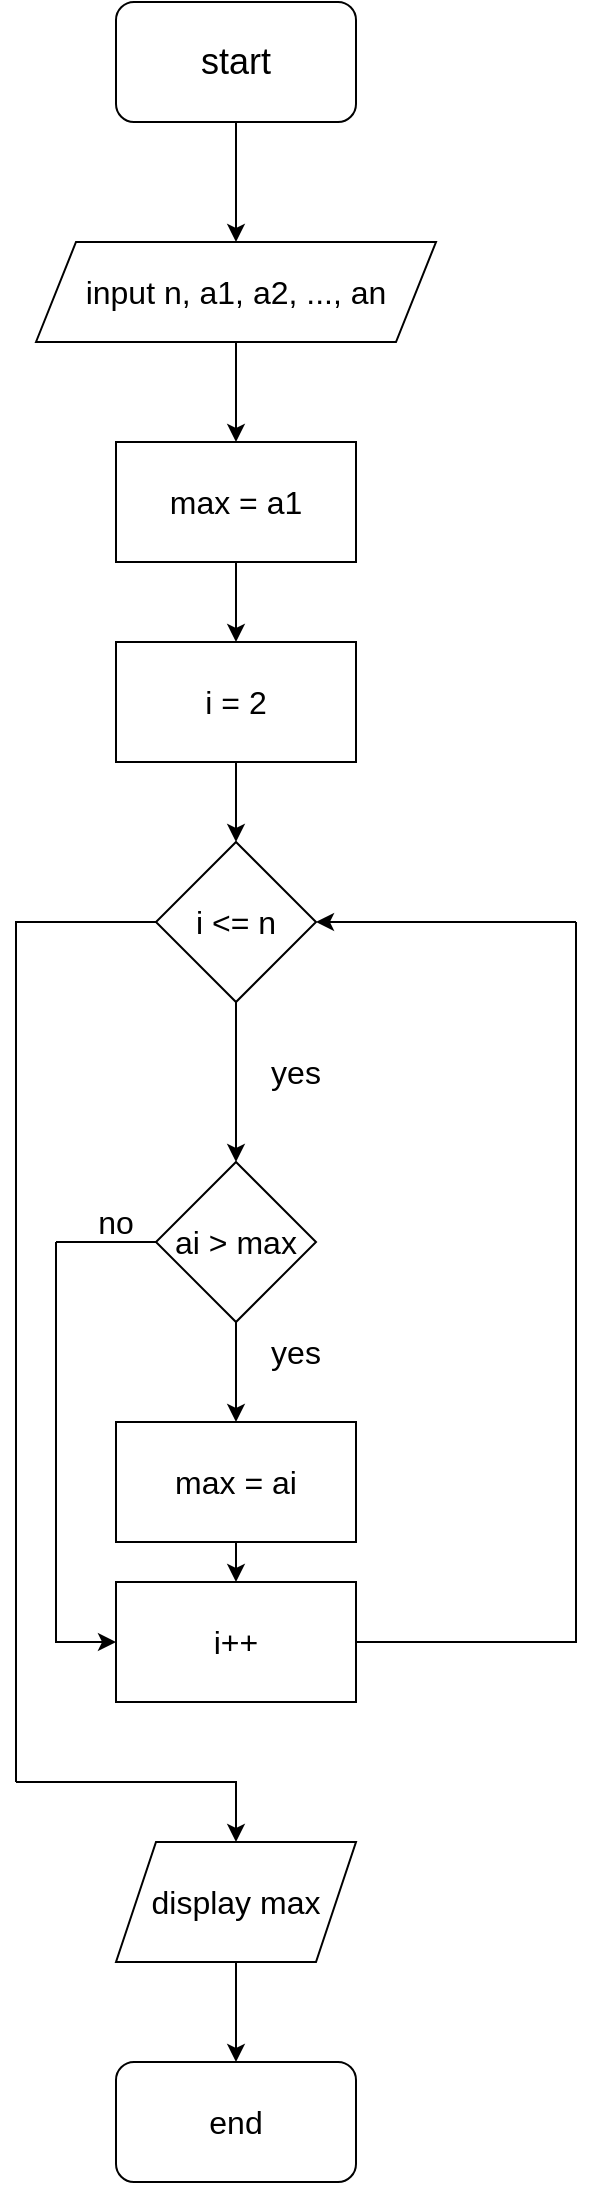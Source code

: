 <mxfile version="19.0.3" type="device"><diagram id="C5RBs43oDa-KdzZeNtuy" name="Page-1"><mxGraphModel dx="1038" dy="641" grid="1" gridSize="10" guides="1" tooltips="1" connect="1" arrows="1" fold="1" page="1" pageScale="1" pageWidth="827" pageHeight="1169" math="0" shadow="0"><root><mxCell id="WIyWlLk6GJQsqaUBKTNV-0"/><mxCell id="WIyWlLk6GJQsqaUBKTNV-1" parent="WIyWlLk6GJQsqaUBKTNV-0"/><mxCell id="YXFGTZFBVL9Wu9fNNOZS-0" value="&lt;font style=&quot;font-size: 18px;&quot;&gt;start&lt;/font&gt;" style="rounded=1;whiteSpace=wrap;html=1;" parent="WIyWlLk6GJQsqaUBKTNV-1" vertex="1"><mxGeometry x="330" y="50" width="120" height="60" as="geometry"/></mxCell><mxCell id="YXFGTZFBVL9Wu9fNNOZS-1" value="" style="endArrow=classic;html=1;rounded=0;fontSize=18;exitX=0.5;exitY=1;exitDx=0;exitDy=0;" parent="WIyWlLk6GJQsqaUBKTNV-1" source="YXFGTZFBVL9Wu9fNNOZS-0" edge="1"><mxGeometry width="50" height="50" relative="1" as="geometry"><mxPoint x="390" y="350" as="sourcePoint"/><mxPoint x="390" y="170" as="targetPoint"/></mxGeometry></mxCell><mxCell id="YXFGTZFBVL9Wu9fNNOZS-2" value="&lt;font style=&quot;font-size: 16px;&quot;&gt;input n, a1, a2, ..., an&lt;/font&gt;" style="shape=parallelogram;perimeter=parallelogramPerimeter;whiteSpace=wrap;html=1;fixedSize=1;fontSize=18;" parent="WIyWlLk6GJQsqaUBKTNV-1" vertex="1"><mxGeometry x="290" y="170" width="200" height="50" as="geometry"/></mxCell><mxCell id="YXFGTZFBVL9Wu9fNNOZS-3" value="" style="endArrow=classic;html=1;rounded=0;fontSize=16;exitX=0.5;exitY=1;exitDx=0;exitDy=0;" parent="WIyWlLk6GJQsqaUBKTNV-1" source="YXFGTZFBVL9Wu9fNNOZS-2" edge="1"><mxGeometry width="50" height="50" relative="1" as="geometry"><mxPoint x="270" y="340" as="sourcePoint"/><mxPoint x="390" y="270" as="targetPoint"/></mxGeometry></mxCell><mxCell id="YXFGTZFBVL9Wu9fNNOZS-4" value="max = a1" style="rounded=0;whiteSpace=wrap;html=1;fontSize=16;" parent="WIyWlLk6GJQsqaUBKTNV-1" vertex="1"><mxGeometry x="330" y="270" width="120" height="60" as="geometry"/></mxCell><mxCell id="YXFGTZFBVL9Wu9fNNOZS-5" value="i = 2" style="rounded=0;whiteSpace=wrap;html=1;fontSize=16;" parent="WIyWlLk6GJQsqaUBKTNV-1" vertex="1"><mxGeometry x="330" y="370" width="120" height="60" as="geometry"/></mxCell><mxCell id="YXFGTZFBVL9Wu9fNNOZS-6" value="" style="endArrow=classic;html=1;rounded=0;fontSize=16;exitX=0.5;exitY=1;exitDx=0;exitDy=0;entryX=0.5;entryY=0;entryDx=0;entryDy=0;" parent="WIyWlLk6GJQsqaUBKTNV-1" source="YXFGTZFBVL9Wu9fNNOZS-4" target="YXFGTZFBVL9Wu9fNNOZS-5" edge="1"><mxGeometry width="50" height="50" relative="1" as="geometry"><mxPoint x="270" y="340" as="sourcePoint"/><mxPoint x="320" y="290" as="targetPoint"/></mxGeometry></mxCell><mxCell id="YXFGTZFBVL9Wu9fNNOZS-8" value="i &amp;lt;= n" style="rhombus;whiteSpace=wrap;html=1;fontSize=16;" parent="WIyWlLk6GJQsqaUBKTNV-1" vertex="1"><mxGeometry x="350" y="470" width="80" height="80" as="geometry"/></mxCell><mxCell id="YXFGTZFBVL9Wu9fNNOZS-9" value="" style="endArrow=classic;html=1;rounded=0;fontSize=16;exitX=0.5;exitY=1;exitDx=0;exitDy=0;" parent="WIyWlLk6GJQsqaUBKTNV-1" source="YXFGTZFBVL9Wu9fNNOZS-5" target="YXFGTZFBVL9Wu9fNNOZS-8" edge="1"><mxGeometry width="50" height="50" relative="1" as="geometry"><mxPoint x="370" y="520" as="sourcePoint"/><mxPoint x="420" y="470" as="targetPoint"/></mxGeometry></mxCell><mxCell id="YXFGTZFBVL9Wu9fNNOZS-10" value="" style="endArrow=classic;html=1;rounded=0;fontSize=16;exitX=0.5;exitY=1;exitDx=0;exitDy=0;" parent="WIyWlLk6GJQsqaUBKTNV-1" source="YXFGTZFBVL9Wu9fNNOZS-8" edge="1"><mxGeometry width="50" height="50" relative="1" as="geometry"><mxPoint x="370" y="600" as="sourcePoint"/><mxPoint x="390" y="630" as="targetPoint"/></mxGeometry></mxCell><mxCell id="YXFGTZFBVL9Wu9fNNOZS-12" value="ai &amp;gt; max" style="rhombus;whiteSpace=wrap;html=1;fontSize=16;" parent="WIyWlLk6GJQsqaUBKTNV-1" vertex="1"><mxGeometry x="350" y="630" width="80" height="80" as="geometry"/></mxCell><mxCell id="YXFGTZFBVL9Wu9fNNOZS-13" value="" style="endArrow=classic;html=1;rounded=0;fontSize=16;exitX=0.5;exitY=1;exitDx=0;exitDy=0;" parent="WIyWlLk6GJQsqaUBKTNV-1" source="YXFGTZFBVL9Wu9fNNOZS-12" edge="1"><mxGeometry width="50" height="50" relative="1" as="geometry"><mxPoint x="370" y="710" as="sourcePoint"/><mxPoint x="390" y="760" as="targetPoint"/></mxGeometry></mxCell><mxCell id="YXFGTZFBVL9Wu9fNNOZS-14" value="max = ai" style="rounded=0;whiteSpace=wrap;html=1;fontSize=16;" parent="WIyWlLk6GJQsqaUBKTNV-1" vertex="1"><mxGeometry x="330" y="760" width="120" height="60" as="geometry"/></mxCell><mxCell id="YXFGTZFBVL9Wu9fNNOZS-15" value="yes" style="text;html=1;strokeColor=none;fillColor=none;align=center;verticalAlign=middle;whiteSpace=wrap;rounded=0;fontSize=16;" parent="WIyWlLk6GJQsqaUBKTNV-1" vertex="1"><mxGeometry x="390" y="710" width="60" height="30" as="geometry"/></mxCell><mxCell id="YXFGTZFBVL9Wu9fNNOZS-16" value="yes" style="text;html=1;strokeColor=none;fillColor=none;align=center;verticalAlign=middle;whiteSpace=wrap;rounded=0;fontSize=16;" parent="WIyWlLk6GJQsqaUBKTNV-1" vertex="1"><mxGeometry x="390" y="570" width="60" height="30" as="geometry"/></mxCell><mxCell id="YXFGTZFBVL9Wu9fNNOZS-18" value="" style="endArrow=classic;html=1;rounded=0;fontSize=16;exitX=0.5;exitY=1;exitDx=0;exitDy=0;" parent="WIyWlLk6GJQsqaUBKTNV-1" source="YXFGTZFBVL9Wu9fNNOZS-14" target="YXFGTZFBVL9Wu9fNNOZS-19" edge="1"><mxGeometry width="50" height="50" relative="1" as="geometry"><mxPoint x="370" y="700" as="sourcePoint"/><mxPoint x="390" y="870" as="targetPoint"/></mxGeometry></mxCell><mxCell id="YXFGTZFBVL9Wu9fNNOZS-19" value="i++" style="rounded=0;whiteSpace=wrap;html=1;fontSize=16;" parent="WIyWlLk6GJQsqaUBKTNV-1" vertex="1"><mxGeometry x="330" y="840" width="120" height="60" as="geometry"/></mxCell><mxCell id="YXFGTZFBVL9Wu9fNNOZS-20" value="" style="endArrow=none;html=1;rounded=0;fontSize=16;exitX=1;exitY=0.5;exitDx=0;exitDy=0;" parent="WIyWlLk6GJQsqaUBKTNV-1" source="YXFGTZFBVL9Wu9fNNOZS-19" edge="1"><mxGeometry width="50" height="50" relative="1" as="geometry"><mxPoint x="360" y="620" as="sourcePoint"/><mxPoint x="560" y="510" as="targetPoint"/><Array as="points"><mxPoint x="560" y="870"/></Array></mxGeometry></mxCell><mxCell id="YXFGTZFBVL9Wu9fNNOZS-21" value="" style="endArrow=classic;html=1;rounded=0;fontSize=16;entryX=1;entryY=0.5;entryDx=0;entryDy=0;" parent="WIyWlLk6GJQsqaUBKTNV-1" target="YXFGTZFBVL9Wu9fNNOZS-8" edge="1"><mxGeometry width="50" height="50" relative="1" as="geometry"><mxPoint x="560" y="510" as="sourcePoint"/><mxPoint x="410" y="570" as="targetPoint"/></mxGeometry></mxCell><mxCell id="YXFGTZFBVL9Wu9fNNOZS-29" value="no" style="text;html=1;strokeColor=none;fillColor=none;align=center;verticalAlign=middle;whiteSpace=wrap;rounded=0;fontSize=16;" parent="WIyWlLk6GJQsqaUBKTNV-1" vertex="1"><mxGeometry x="300" y="650" width="60" height="20" as="geometry"/></mxCell><mxCell id="YXFGTZFBVL9Wu9fNNOZS-31" value="" style="endArrow=none;html=1;rounded=0;fontSize=16;entryX=0;entryY=0.5;entryDx=0;entryDy=0;" parent="WIyWlLk6GJQsqaUBKTNV-1" target="YXFGTZFBVL9Wu9fNNOZS-8" edge="1"><mxGeometry width="50" height="50" relative="1" as="geometry"><mxPoint x="280" y="940" as="sourcePoint"/><mxPoint x="440" y="700" as="targetPoint"/><Array as="points"><mxPoint x="280" y="510"/></Array></mxGeometry></mxCell><mxCell id="YXFGTZFBVL9Wu9fNNOZS-33" value="" style="endArrow=classic;html=1;rounded=0;fontSize=16;" parent="WIyWlLk6GJQsqaUBKTNV-1" edge="1"><mxGeometry width="50" height="50" relative="1" as="geometry"><mxPoint x="280" y="940" as="sourcePoint"/><mxPoint x="390" y="970" as="targetPoint"/><Array as="points"><mxPoint x="390" y="940"/></Array></mxGeometry></mxCell><mxCell id="YXFGTZFBVL9Wu9fNNOZS-34" value="end" style="rounded=1;whiteSpace=wrap;html=1;fontSize=16;" parent="WIyWlLk6GJQsqaUBKTNV-1" vertex="1"><mxGeometry x="330" y="1080" width="120" height="60" as="geometry"/></mxCell><mxCell id="YXFGTZFBVL9Wu9fNNOZS-36" value="display max" style="shape=parallelogram;perimeter=parallelogramPerimeter;whiteSpace=wrap;html=1;fixedSize=1;fontSize=16;" parent="WIyWlLk6GJQsqaUBKTNV-1" vertex="1"><mxGeometry x="330" y="970" width="120" height="60" as="geometry"/></mxCell><mxCell id="YXFGTZFBVL9Wu9fNNOZS-37" value="" style="endArrow=classic;html=1;rounded=0;fontSize=16;exitX=0.5;exitY=1;exitDx=0;exitDy=0;entryX=0.5;entryY=0;entryDx=0;entryDy=0;" parent="WIyWlLk6GJQsqaUBKTNV-1" source="YXFGTZFBVL9Wu9fNNOZS-36" target="YXFGTZFBVL9Wu9fNNOZS-34" edge="1"><mxGeometry width="50" height="50" relative="1" as="geometry"><mxPoint x="370" y="920" as="sourcePoint"/><mxPoint x="420" y="870" as="targetPoint"/></mxGeometry></mxCell><mxCell id="rpmhTgaY8cCDIsz2zEXS-0" value="" style="endArrow=none;html=1;rounded=0;exitX=0;exitY=0.5;exitDx=0;exitDy=0;" edge="1" parent="WIyWlLk6GJQsqaUBKTNV-1" source="YXFGTZFBVL9Wu9fNNOZS-12"><mxGeometry width="50" height="50" relative="1" as="geometry"><mxPoint x="390" y="750" as="sourcePoint"/><mxPoint x="300" y="670" as="targetPoint"/></mxGeometry></mxCell><mxCell id="rpmhTgaY8cCDIsz2zEXS-1" value="" style="endArrow=classic;html=1;rounded=0;entryX=0;entryY=0.5;entryDx=0;entryDy=0;" edge="1" parent="WIyWlLk6GJQsqaUBKTNV-1" target="YXFGTZFBVL9Wu9fNNOZS-19"><mxGeometry width="50" height="50" relative="1" as="geometry"><mxPoint x="300" y="670" as="sourcePoint"/><mxPoint x="440" y="700" as="targetPoint"/><Array as="points"><mxPoint x="300" y="870"/></Array></mxGeometry></mxCell></root></mxGraphModel></diagram></mxfile>